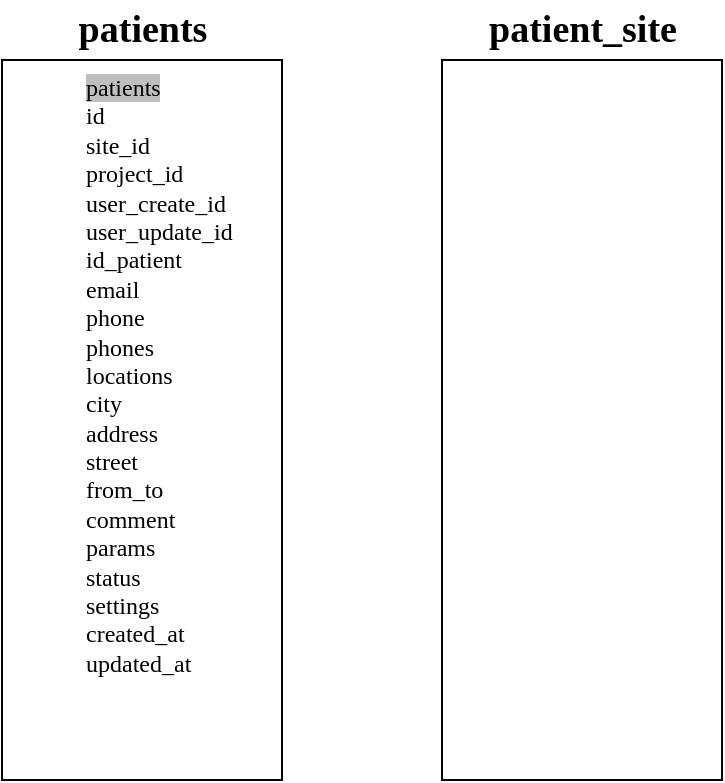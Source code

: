 <mxfile version="20.2.8" type="github">
  <diagram id="SMzGqe-6Oljgj9jPBrSD" name="Сторінка-1">
    <mxGraphModel dx="908" dy="634" grid="1" gridSize="10" guides="1" tooltips="1" connect="1" arrows="1" fold="1" page="1" pageScale="1" pageWidth="827" pageHeight="1169" math="0" shadow="0">
      <root>
        <mxCell id="0" />
        <mxCell id="1" parent="0" />
        <mxCell id="WBly_0WVKs7t3y6x6Vj_-15" value="&lt;blockquote style=&quot;margin: 0 0 0 40px; border: none; padding: 0px;&quot;&gt;&lt;span style=&quot;background-color: rgb(191, 191, 191);&quot;&gt;patients&lt;br&gt;&lt;/span&gt;&lt;/blockquote&gt;&lt;blockquote style=&quot;margin: 0 0 0 40px; border: none; padding: 0px;&quot;&gt;&lt;span style=&quot;background-color: initial;&quot;&gt;id&lt;/span&gt;&lt;/blockquote&gt;&lt;blockquote style=&quot;margin: 0 0 0 40px; border: none; padding: 0px;&quot;&gt;&lt;span style=&quot;background-color: initial;&quot;&gt;site_id&lt;br&gt;&lt;/span&gt;&lt;span style=&quot;background-color: initial;&quot;&gt;project_id&lt;br&gt;&lt;/span&gt;&lt;span style=&quot;background-color: initial;&quot;&gt;user_create_id&lt;br&gt;&lt;/span&gt;&lt;span style=&quot;background-color: initial;&quot;&gt;user_update_id&lt;br&gt;&lt;/span&gt;&lt;span style=&quot;background-color: initial;&quot;&gt;id_patient&amp;nbsp;&lt;br&gt;&lt;/span&gt;&lt;span style=&quot;background-color: initial;&quot;&gt;email&lt;br&gt;&lt;/span&gt;&lt;span style=&quot;background-color: initial;&quot;&gt;phone&lt;br&gt;&lt;/span&gt;&lt;span style=&quot;background-color: initial;&quot;&gt;phones&lt;br&gt;&lt;/span&gt;&lt;span style=&quot;background-color: initial;&quot;&gt;locations&lt;br&gt;&lt;/span&gt;&lt;span style=&quot;background-color: initial;&quot;&gt;city&lt;br&gt;&lt;/span&gt;&lt;span style=&quot;background-color: initial;&quot;&gt;address&lt;br&gt;&lt;/span&gt;&lt;span style=&quot;background-color: initial;&quot;&gt;street&lt;br&gt;&lt;/span&gt;&lt;span style=&quot;background-color: initial;&quot;&gt;from_to&lt;br&gt;&lt;/span&gt;&lt;span style=&quot;background-color: initial;&quot;&gt;comment&lt;br&gt;&lt;/span&gt;&lt;span style=&quot;background-color: initial;&quot;&gt;params&lt;br&gt;&lt;/span&gt;&lt;span style=&quot;background-color: initial;&quot;&gt;status&lt;br&gt;&lt;/span&gt;&lt;span style=&quot;background-color: initial;&quot;&gt;settings&lt;br&gt;&lt;/span&gt;&lt;span style=&quot;background-color: initial;&quot;&gt;created_at&lt;/span&gt;&lt;div style=&quot;font-size: 12px;&quot;&gt;&lt;div style=&quot;font-size: 12px;&quot;&gt;&lt;font style=&quot;font-size: 12px;&quot;&gt;updated_at&lt;/font&gt;&lt;/div&gt;&lt;/div&gt;&lt;/blockquote&gt;" style="rounded=0;whiteSpace=wrap;html=1;align=left;spacingLeft=0;verticalAlign=top;fontSize=12;fontFamily=Verdana;spacing=2;horizontal=1;" vertex="1" parent="1">
          <mxGeometry x="380" y="210" width="140" height="360" as="geometry" />
        </mxCell>
        <mxCell id="WBly_0WVKs7t3y6x6Vj_-16" value="&lt;div&gt;patients&lt;/div&gt;" style="text;strokeColor=none;fillColor=none;html=1;fontSize=19;fontStyle=1;verticalAlign=middle;align=center;fontFamily=Verdana;" vertex="1" parent="1">
          <mxGeometry x="405" y="180" width="90" height="30" as="geometry" />
        </mxCell>
        <mxCell id="WBly_0WVKs7t3y6x6Vj_-17" value="&lt;div style=&quot;font-size: 12px;&quot;&gt;&lt;br style=&quot;font-size: 12px;&quot;&gt;&lt;/div&gt;" style="rounded=0;whiteSpace=wrap;html=1;align=left;spacingLeft=16;verticalAlign=top;fontSize=12;fillStyle=solid;fontFamily=Verdana;" vertex="1" parent="1">
          <mxGeometry x="600" y="210" width="140" height="360" as="geometry" />
        </mxCell>
        <mxCell id="WBly_0WVKs7t3y6x6Vj_-18" value="&lt;div&gt;patient_site&lt;/div&gt;" style="text;strokeColor=none;fillColor=none;html=1;fontSize=19;fontStyle=1;verticalAlign=middle;align=center;fontFamily=Verdana;" vertex="1" parent="1">
          <mxGeometry x="615" y="180" width="110" height="30" as="geometry" />
        </mxCell>
      </root>
    </mxGraphModel>
  </diagram>
</mxfile>
